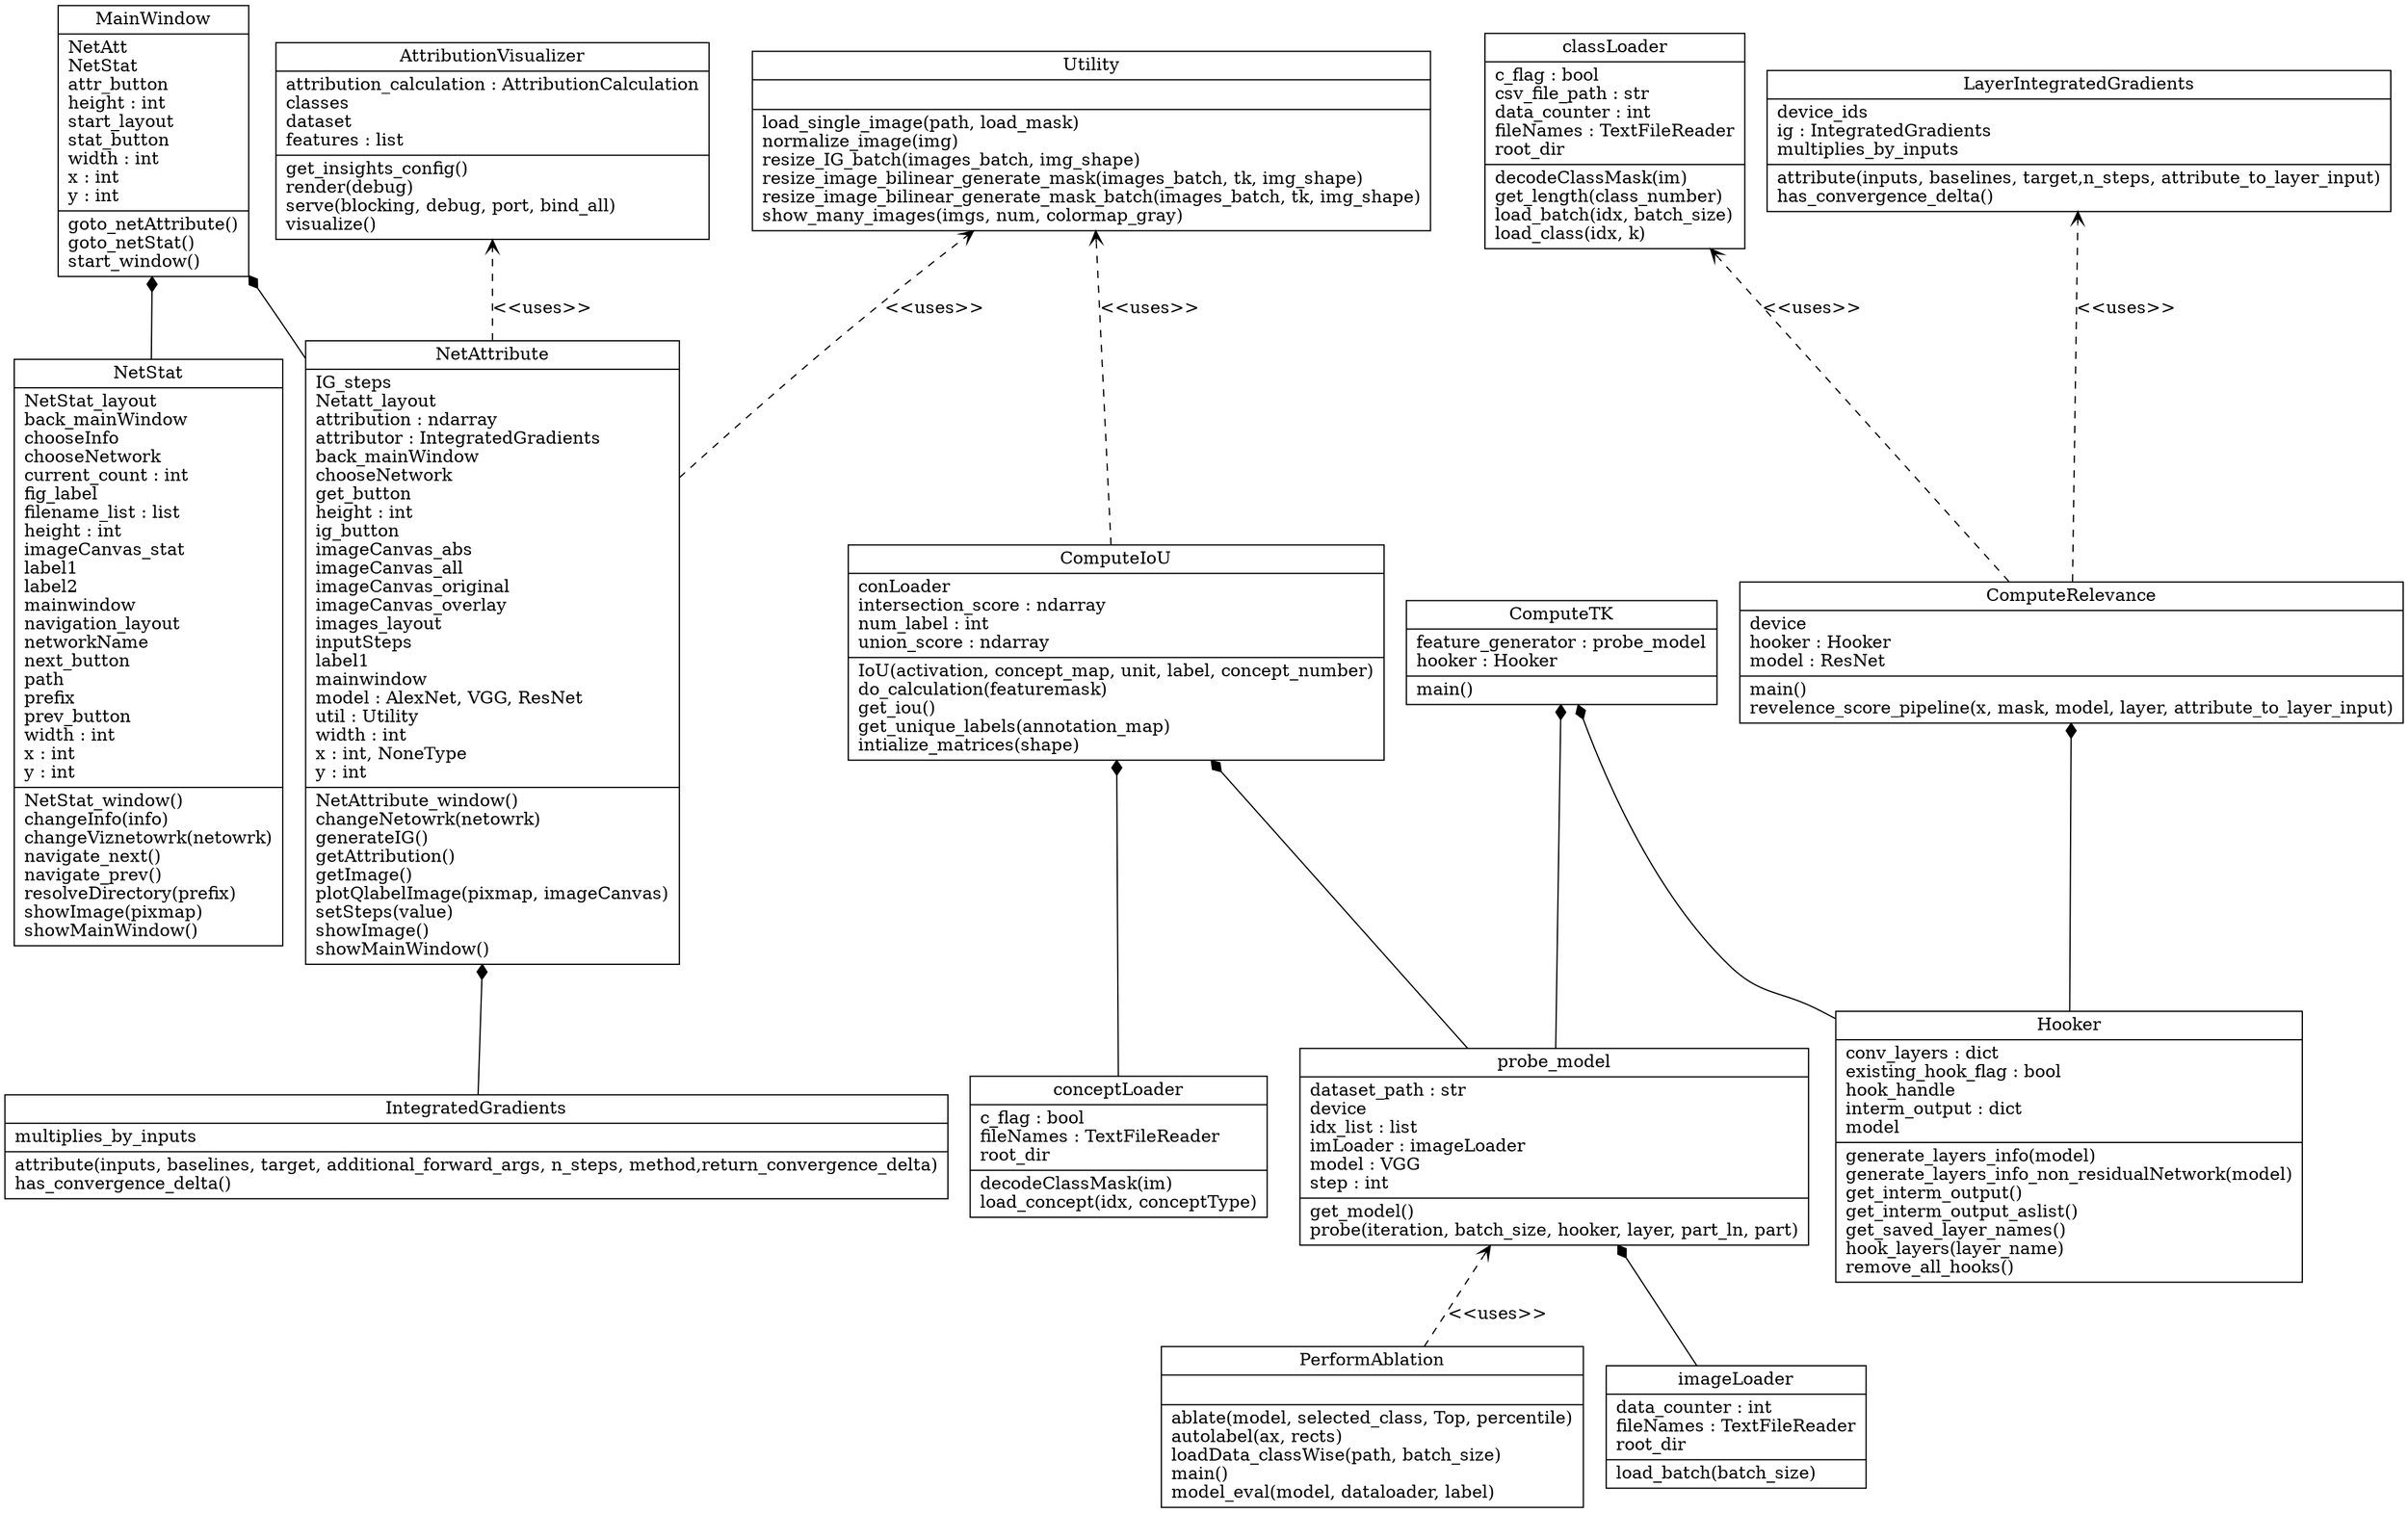 digraph "classes" {
charset="utf-8"
rankdir=BT
"0" [label="{ComputeIoU|conLoader\lintersection_score : ndarray\lnum_label : int\lunion_score : ndarray\l|IoU(activation, concept_map, unit, label, concept_number)\ldo_calculation(featuremask)\lget_iou()\lget_unique_labels(annotation_map)\lintialize_matrices(shape)\l}", shape="record"];
"1" [label="{ComputeRelevance|device\lhooker : Hooker\lmodel : ResNet\l|main()\lrevelence_score_pipeline(x, mask, model, layer, attribute_to_layer_input)\l}", shape="record"];
"2" [label="{ComputeTK|feature_generator : probe_model\lhooker : Hooker\l|main()\l}", shape="record"];
"3" [label="{Hooker|conv_layers : dict\lexisting_hook_flag : bool\lhook_handle\linterm_output : dict\lmodel\l|generate_layers_info(model)\lgenerate_layers_info_non_residualNetwork(model)\lget_interm_output()\lget_interm_output_aslist()\lget_saved_layer_names()\lhook_layers(layer_name)\lremove_all_hooks()\l}", shape="record"];
"4" [label="{MainWindow|NetAtt\lNetStat\lattr_button\lheight : int\lstart_layout\lstat_button\lwidth : int\lx : int\ly : int\l|goto_netAttribute()\lgoto_netStat()\lstart_window()\l}", shape="record"];
"5" [label="{NetAttribute|IG_steps\lNetatt_layout\lattribution : ndarray\lattributor : IntegratedGradients\lback_mainWindow\lchooseNetwork\lget_button\lheight : int\lig_button\limageCanvas_abs\limageCanvas_all\limageCanvas_original\limageCanvas_overlay\limages_layout\linputSteps\llabel1\lmainwindow\lmodel : AlexNet, VGG, ResNet\lutil : Utility\lwidth : int\lx : int, NoneType\ly : int\l|NetAttribute_window()\lchangeNetowrk(netowrk)\lgenerateIG()\lgetAttribution()\lgetImage()\lplotQlabelImage(pixmap, imageCanvas)\lsetSteps(value)\lshowImage()\lshowMainWindow()\l}", shape="record"];
"6" [label="{NetStat|NetStat_layout\lback_mainWindow\lchooseInfo\lchooseNetwork\lcurrent_count : int\lfig_label\lfilename_list : list\lheight : int\limageCanvas_stat\llabel1\llabel2\lmainwindow\lnavigation_layout\lnetworkName\lnext_button\lpath\lprefix\lprev_button\lwidth : int\lx : int\ly : int\l|NetStat_window()\lchangeInfo(info)\lchangeViznetowrk(netowrk)\lnavigate_next()\lnavigate_prev()\lresolveDirectory(prefix)\lshowImage(pixmap)\lshowMainWindow()\l}", shape="record"];
"7" [label="{PerformAblation|\l|ablate(model, selected_class, Top, percentile)\lautolabel(ax, rects)\lloadData_classWise(path, batch_size)\lmain()\lmodel_eval(model, dataloader, label)\l}", shape="record"];
"8" [label="{Utility|\l|load_single_image(path, load_mask)\lnormalize_image(img)\lresize_IG_batch(images_batch, img_shape)\lresize_image_bilinear_generate_mask(images_batch, tk, img_shape)\lresize_image_bilinear_generate_mask_batch(images_batch, tk, img_shape)\lshow_many_images(imgs, num, colormap_gray)\l}", shape="record"];
"9" [label="{classLoader|c_flag : bool\lcsv_file_path : str\ldata_counter : int\lfileNames : TextFileReader\lroot_dir\l|decodeClassMask(im)\lget_length(class_number)\lload_batch(idx, batch_size)\lload_class(idx, k)\l}", shape="record"];
"10" [label="{conceptLoader|c_flag : bool\lfileNames : TextFileReader\lroot_dir\l|decodeClassMask(im)\lload_concept(idx, conceptType)\l}", shape="record"];
"11" [label="{imageLoader|data_counter : int\lfileNames : TextFileReader\lroot_dir\l|load_batch(batch_size)\l}", shape="record"];
"12" [label="{probe_model|dataset_path : str\ldevice\lidx_list : list\limLoader : imageLoader\lmodel : VGG\lstep : int\l|get_model()\lprobe(iteration, batch_size, hooker, layer, part_ln, part)\l}", shape="record"];
"13" [label="{AttributionVisualizer|attribution_calculation : AttributionCalculation\lclasses\ldataset\lfeatures : list\l|get_insights_config()\lrender(debug)\lserve(blocking, debug, port, bind_all)\lvisualize()\l}", shape="record"];
"14" [label="{IntegratedGradients|multiplies_by_inputs\l|attribute(inputs, baselines, target, additional_forward_args, n_steps, method,return_convergence_delta)\lhas_convergence_delta()\l}", shape="record"];
"15" [label="{LayerIntegratedGradients|device_ids\lig : IntegratedGradients\lmultiplies_by_inputs\l|attribute(inputs, baselines, target,n_steps, attribute_to_layer_input)\lhas_convergence_delta()\l}", shape="record"];
"5" -> "4" [arrowhead="diamond", arrowtail="none", fontcolor="green", label="", style="solid"];
"6" -> "4" [arrowhead="diamond", arrowtail="none", fontcolor="green", label="", style="solid"];
"14" -> "5" [arrowhead="diamond", arrowtail="none", fontcolor="green", label="", style="solid"];
"10" -> "0" [arrowhead="diamond", arrowtail="none", fontcolor="green", label="", style="solid"];
"3" -> "2" [arrowhead="diamond", arrowtail="none", fontcolor="green", label="", style="solid"];
"12" -> "2" [arrowhead="diamond", arrowtail="none", fontcolor="green", label="", style="solid"];
"3" -> "1" [arrowhead="diamond", arrowtail="none", fontcolor="green", label="", style="solid"];
"11" -> "12" [arrowhead="diamond", arrowtail="none", fontcolor="green", label="", style="solid"];
"12" -> "0" [arrowhead="diamond", arrowtail="none", fontcolor="green", label="", style="solid"];
"0" -> "8" [arrowhead="open", arrowtail="none", fontcolor="", label="<<uses>>", style="dashed"];
"5" -> "8" [arrowhead="open", arrowtail="none", fontcolor="", label="<<uses>>", style="dashed"];
"1" -> "15" [arrowhead="open", arrowtail="none", fontcolor="", label="<<uses>>", style="dashed"];
"5" -> "13" [arrowhead="open", arrowtail="none", fontcolor="", label="<<uses>>", style="dashed"];
"1" -> "9" [arrowhead="open", arrowtail="none", fontcolor="", label="<<uses>>", style="dashed"];
"7" -> "12" [arrowhead="open", arrowtail="none", fontcolor="", label="<<uses>>", style="dashed"];
//"2" -> "12" [arrowhead="open", arrowtail="none", fontcolor="", label="<<uses>>", style="dashed"];

}
